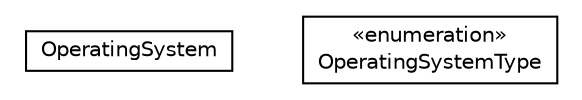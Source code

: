 #!/usr/local/bin/dot
#
# Class diagram 
# Generated by UMLGraph version 5.1 (http://www.umlgraph.org/)
#

digraph G {
	edge [fontname="Helvetica",fontsize=10,labelfontname="Helvetica",labelfontsize=10];
	node [fontname="Helvetica",fontsize=10,shape=plaintext];
	nodesep=0.25;
	ranksep=0.5;
	// com.connectlife.coreserver.tools.os.OperatingSystem
	c84 [label=<<table title="com.connectlife.coreserver.tools.os.OperatingSystem" border="0" cellborder="1" cellspacing="0" cellpadding="2" port="p" href="./OperatingSystem.html">
		<tr><td><table border="0" cellspacing="0" cellpadding="1">
<tr><td align="center" balign="center"> OperatingSystem </td></tr>
		</table></td></tr>
		</table>>, fontname="Helvetica", fontcolor="black", fontsize=10.0];
	// com.connectlife.coreserver.tools.os.OperatingSystem.OperatingSystemType
	c85 [label=<<table title="com.connectlife.coreserver.tools.os.OperatingSystem.OperatingSystemType" border="0" cellborder="1" cellspacing="0" cellpadding="2" port="p" href="./OperatingSystem.OperatingSystemType.html">
		<tr><td><table border="0" cellspacing="0" cellpadding="1">
<tr><td align="center" balign="center"> &#171;enumeration&#187; </td></tr>
<tr><td align="center" balign="center"> OperatingSystemType </td></tr>
		</table></td></tr>
		</table>>, fontname="Helvetica", fontcolor="black", fontsize=10.0];
}

